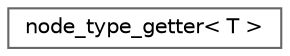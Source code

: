 digraph "Graphical Class Hierarchy"
{
 // LATEX_PDF_SIZE
  bgcolor="transparent";
  edge [fontname=Helvetica,fontsize=10,labelfontname=Helvetica,labelfontsize=10];
  node [fontname=Helvetica,fontsize=10,shape=box,height=0.2,width=0.4];
  rankdir="LR";
  Node0 [id="Node000000",label="node_type_getter\< T \>",height=0.2,width=0.4,color="grey40", fillcolor="white", style="filled",URL="$structnode__type__getter.html",tooltip=" "];
}
